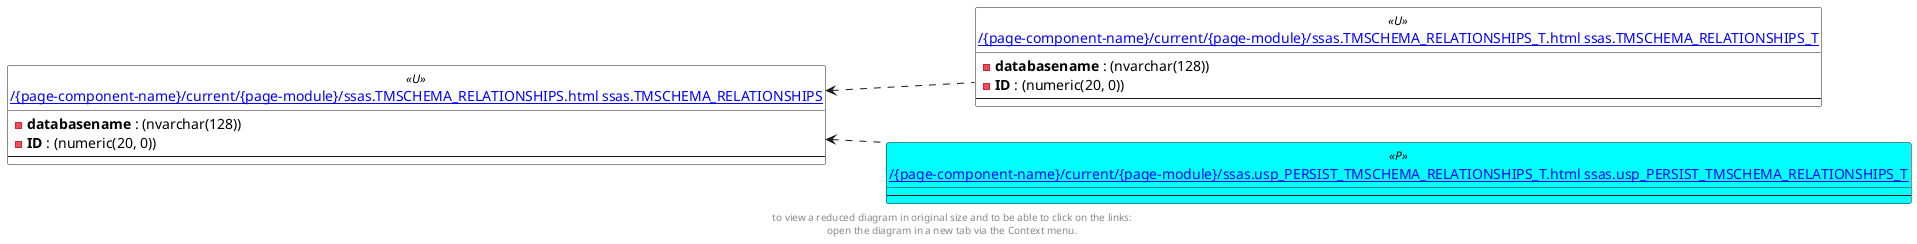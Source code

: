 @startuml
left to right direction
'top to bottom direction
hide circle
'avoide "." issues:
set namespaceSeparator none


skinparam class {
  BackgroundColor White
  BackgroundColor<<FN>> Yellow
  BackgroundColor<<FS>> Yellow
  BackgroundColor<<FT>> LightGray
  BackgroundColor<<IF>> Yellow
  BackgroundColor<<IS>> Yellow
  BackgroundColor<<P>> Aqua
  BackgroundColor<<PC>> Aqua
  BackgroundColor<<SN>> Yellow
  BackgroundColor<<SO>> SlateBlue
  BackgroundColor<<TF>> LightGray
  BackgroundColor<<TR>> Tomato
  BackgroundColor<<U>> White
  BackgroundColor<<V>> WhiteSmoke
  BackgroundColor<<X>> Aqua
}


entity "[[{site-url}/{page-component-name}/current/{page-module}/ssas.TMSCHEMA_RELATIONSHIPS.html ssas.TMSCHEMA_RELATIONSHIPS]]" as ssas.TMSCHEMA_RELATIONSHIPS << U >> {
  - **databasename** : (nvarchar(128))
  - **ID** : (numeric(20, 0))
  --
}

entity "[[{site-url}/{page-component-name}/current/{page-module}/ssas.TMSCHEMA_RELATIONSHIPS_T.html ssas.TMSCHEMA_RELATIONSHIPS_T]]" as ssas.TMSCHEMA_RELATIONSHIPS_T << U >> {
  - **databasename** : (nvarchar(128))
  - **ID** : (numeric(20, 0))
  --
}

entity "[[{site-url}/{page-component-name}/current/{page-module}/ssas.usp_PERSIST_TMSCHEMA_RELATIONSHIPS_T.html ssas.usp_PERSIST_TMSCHEMA_RELATIONSHIPS_T]]" as ssas.usp_PERSIST_TMSCHEMA_RELATIONSHIPS_T << P >> {
  --
}

ssas.TMSCHEMA_RELATIONSHIPS <.. ssas.TMSCHEMA_RELATIONSHIPS_T
ssas.TMSCHEMA_RELATIONSHIPS <.. ssas.usp_PERSIST_TMSCHEMA_RELATIONSHIPS_T
footer
to view a reduced diagram in original size and to be able to click on the links:
open the diagram in a new tab via the Context menu.
end footer

@enduml

